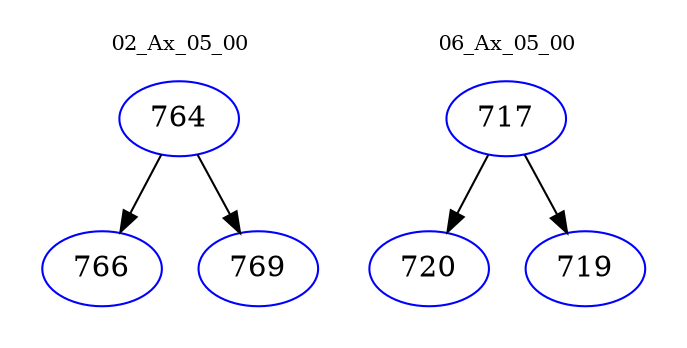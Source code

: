 digraph{
subgraph cluster_0 {
color = white
label = "02_Ax_05_00";
fontsize=10;
T0_764 [label="764", color="blue"]
T0_764 -> T0_766 [color="black"]
T0_766 [label="766", color="blue"]
T0_764 -> T0_769 [color="black"]
T0_769 [label="769", color="blue"]
}
subgraph cluster_1 {
color = white
label = "06_Ax_05_00";
fontsize=10;
T1_717 [label="717", color="blue"]
T1_717 -> T1_720 [color="black"]
T1_720 [label="720", color="blue"]
T1_717 -> T1_719 [color="black"]
T1_719 [label="719", color="blue"]
}
}
